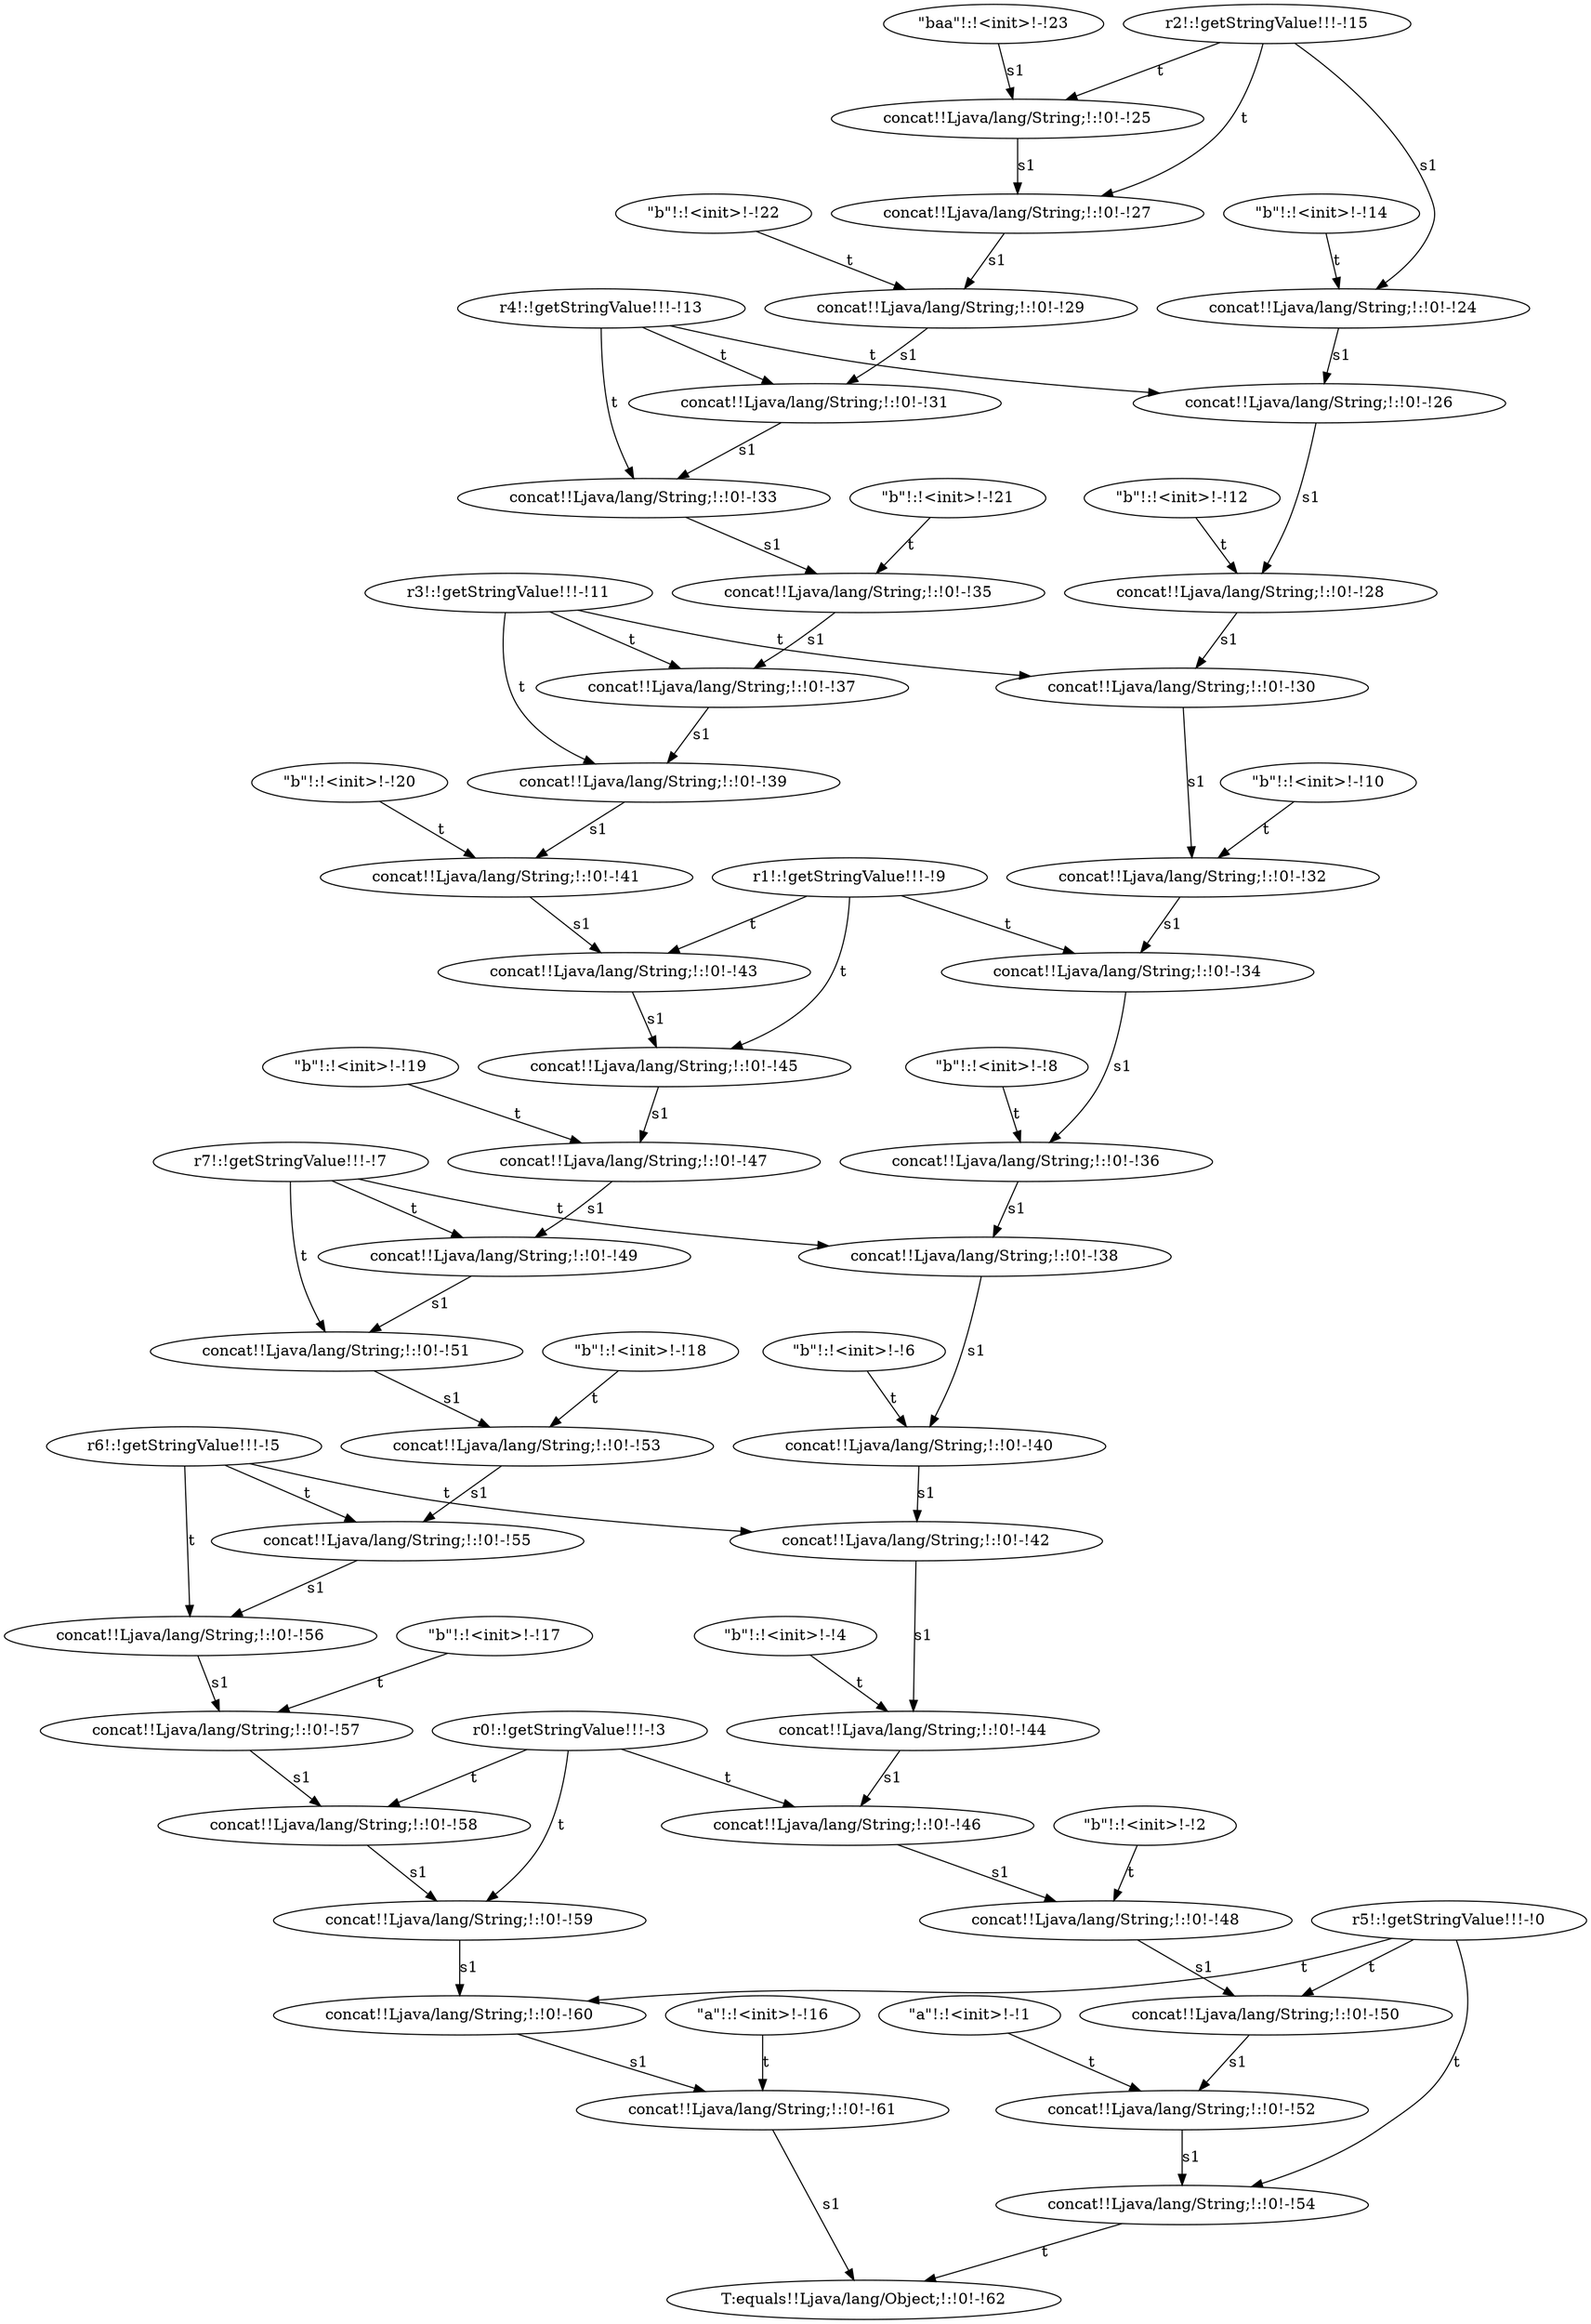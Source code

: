 digraph G {
  62 [ label="T:equals!!Ljava/lang/Object;!:!0!-!62" ];
  57 [ label="concat!!Ljava/lang/String;!:!0!-!57" ];
  0 [ label="r5!:!getStringValue!!!-!0" ];
  13 [ label="r4!:!getStringValue!!!-!13" ];
  22 [ label="\"b\"!:!<init>!-!22" ];
  6 [ label="\"b\"!:!<init>!-!6" ];
  14 [ label="\"b\"!:!<init>!-!14" ];
  40 [ label="concat!!Ljava/lang/String;!:!0!-!40" ];
  12 [ label="\"b\"!:!<init>!-!12" ];
  31 [ label="concat!!Ljava/lang/String;!:!0!-!31" ];
  19 [ label="\"b\"!:!<init>!-!19" ];
  44 [ label="concat!!Ljava/lang/String;!:!0!-!44" ];
  8 [ label="\"b\"!:!<init>!-!8" ];
  59 [ label="concat!!Ljava/lang/String;!:!0!-!59" ];
  58 [ label="concat!!Ljava/lang/String;!:!0!-!58" ];
  27 [ label="concat!!Ljava/lang/String;!:!0!-!27" ];
  48 [ label="concat!!Ljava/lang/String;!:!0!-!48" ];
  52 [ label="concat!!Ljava/lang/String;!:!0!-!52" ];
  61 [ label="concat!!Ljava/lang/String;!:!0!-!61" ];
  53 [ label="concat!!Ljava/lang/String;!:!0!-!53" ];
  35 [ label="concat!!Ljava/lang/String;!:!0!-!35" ];
  5 [ label="r6!:!getStringValue!!!-!5" ];
  3 [ label="r0!:!getStringValue!!!-!3" ];
  56 [ label="concat!!Ljava/lang/String;!:!0!-!56" ];
  24 [ label="concat!!Ljava/lang/String;!:!0!-!24" ];
  4 [ label="\"b\"!:!<init>!-!4" ];
  20 [ label="\"b\"!:!<init>!-!20" ];
  39 [ label="concat!!Ljava/lang/String;!:!0!-!39" ];
  11 [ label="r3!:!getStringValue!!!-!11" ];
  34 [ label="concat!!Ljava/lang/String;!:!0!-!34" ];
  30 [ label="concat!!Ljava/lang/String;!:!0!-!30" ];
  17 [ label="\"b\"!:!<init>!-!17" ];
  51 [ label="concat!!Ljava/lang/String;!:!0!-!51" ];
  41 [ label="concat!!Ljava/lang/String;!:!0!-!41" ];
  42 [ label="concat!!Ljava/lang/String;!:!0!-!42" ];
  50 [ label="concat!!Ljava/lang/String;!:!0!-!50" ];
  47 [ label="concat!!Ljava/lang/String;!:!0!-!47" ];
  54 [ label="concat!!Ljava/lang/String;!:!0!-!54" ];
  26 [ label="concat!!Ljava/lang/String;!:!0!-!26" ];
  2 [ label="\"b\"!:!<init>!-!2" ];
  46 [ label="concat!!Ljava/lang/String;!:!0!-!46" ];
  37 [ label="concat!!Ljava/lang/String;!:!0!-!37" ];
  60 [ label="concat!!Ljava/lang/String;!:!0!-!60" ];
  55 [ label="concat!!Ljava/lang/String;!:!0!-!55" ];
  16 [ label="\"a\"!:!<init>!-!16" ];
  43 [ label="concat!!Ljava/lang/String;!:!0!-!43" ];
  29 [ label="concat!!Ljava/lang/String;!:!0!-!29" ];
  15 [ label="r2!:!getStringValue!!!-!15" ];
  36 [ label="concat!!Ljava/lang/String;!:!0!-!36" ];
  32 [ label="concat!!Ljava/lang/String;!:!0!-!32" ];
  33 [ label="concat!!Ljava/lang/String;!:!0!-!33" ];
  9 [ label="r1!:!getStringValue!!!-!9" ];
  28 [ label="concat!!Ljava/lang/String;!:!0!-!28" ];
  38 [ label="concat!!Ljava/lang/String;!:!0!-!38" ];
  7 [ label="r7!:!getStringValue!!!-!7" ];
  25 [ label="concat!!Ljava/lang/String;!:!0!-!25" ];
  23 [ label="\"baa\"!:!<init>!-!23" ];
  18 [ label="\"b\"!:!<init>!-!18" ];
  21 [ label="\"b\"!:!<init>!-!21" ];
  1 [ label="\"a\"!:!<init>!-!1" ];
  49 [ label="concat!!Ljava/lang/String;!:!0!-!49" ];
  10 [ label="\"b\"!:!<init>!-!10" ];
  45 [ label="concat!!Ljava/lang/String;!:!0!-!45" ];
  0 -> 54 [ label="t" ];
  52 -> 54 [ label="s1" ];
  16 -> 61 [ label="t" ];
  60 -> 61 [ label="s1" ];
  54 -> 62 [ label="t" ];
  61 -> 62 [ label="s1" ];
  1 -> 52 [ label="t" ];
  50 -> 52 [ label="s1" ];
  0 -> 50 [ label="t" ];
  48 -> 50 [ label="s1" ];
  2 -> 48 [ label="t" ];
  46 -> 48 [ label="s1" ];
  3 -> 46 [ label="t" ];
  44 -> 46 [ label="s1" ];
  4 -> 44 [ label="t" ];
  42 -> 44 [ label="s1" ];
  5 -> 42 [ label="t" ];
  40 -> 42 [ label="s1" ];
  6 -> 40 [ label="t" ];
  38 -> 40 [ label="s1" ];
  7 -> 38 [ label="t" ];
  36 -> 38 [ label="s1" ];
  8 -> 36 [ label="t" ];
  34 -> 36 [ label="s1" ];
  9 -> 34 [ label="t" ];
  32 -> 34 [ label="s1" ];
  10 -> 32 [ label="t" ];
  30 -> 32 [ label="s1" ];
  11 -> 30 [ label="t" ];
  28 -> 30 [ label="s1" ];
  12 -> 28 [ label="t" ];
  26 -> 28 [ label="s1" ];
  13 -> 26 [ label="t" ];
  24 -> 26 [ label="s1" ];
  14 -> 24 [ label="t" ];
  15 -> 24 [ label="s1" ];
  0 -> 60 [ label="t" ];
  59 -> 60 [ label="s1" ];
  3 -> 59 [ label="t" ];
  58 -> 59 [ label="s1" ];
  3 -> 58 [ label="t" ];
  57 -> 58 [ label="s1" ];
  17 -> 57 [ label="t" ];
  56 -> 57 [ label="s1" ];
  5 -> 56 [ label="t" ];
  55 -> 56 [ label="s1" ];
  5 -> 55 [ label="t" ];
  53 -> 55 [ label="s1" ];
  18 -> 53 [ label="t" ];
  51 -> 53 [ label="s1" ];
  7 -> 51 [ label="t" ];
  49 -> 51 [ label="s1" ];
  7 -> 49 [ label="t" ];
  47 -> 49 [ label="s1" ];
  19 -> 47 [ label="t" ];
  45 -> 47 [ label="s1" ];
  9 -> 45 [ label="t" ];
  43 -> 45 [ label="s1" ];
  9 -> 43 [ label="t" ];
  41 -> 43 [ label="s1" ];
  20 -> 41 [ label="t" ];
  39 -> 41 [ label="s1" ];
  11 -> 39 [ label="t" ];
  37 -> 39 [ label="s1" ];
  11 -> 37 [ label="t" ];
  35 -> 37 [ label="s1" ];
  21 -> 35 [ label="t" ];
  33 -> 35 [ label="s1" ];
  13 -> 33 [ label="t" ];
  31 -> 33 [ label="s1" ];
  13 -> 31 [ label="t" ];
  29 -> 31 [ label="s1" ];
  22 -> 29 [ label="t" ];
  27 -> 29 [ label="s1" ];
  15 -> 27 [ label="t" ];
  25 -> 27 [ label="s1" ];
  15 -> 25 [ label="t" ];
  23 -> 25 [ label="s1" ];
}
